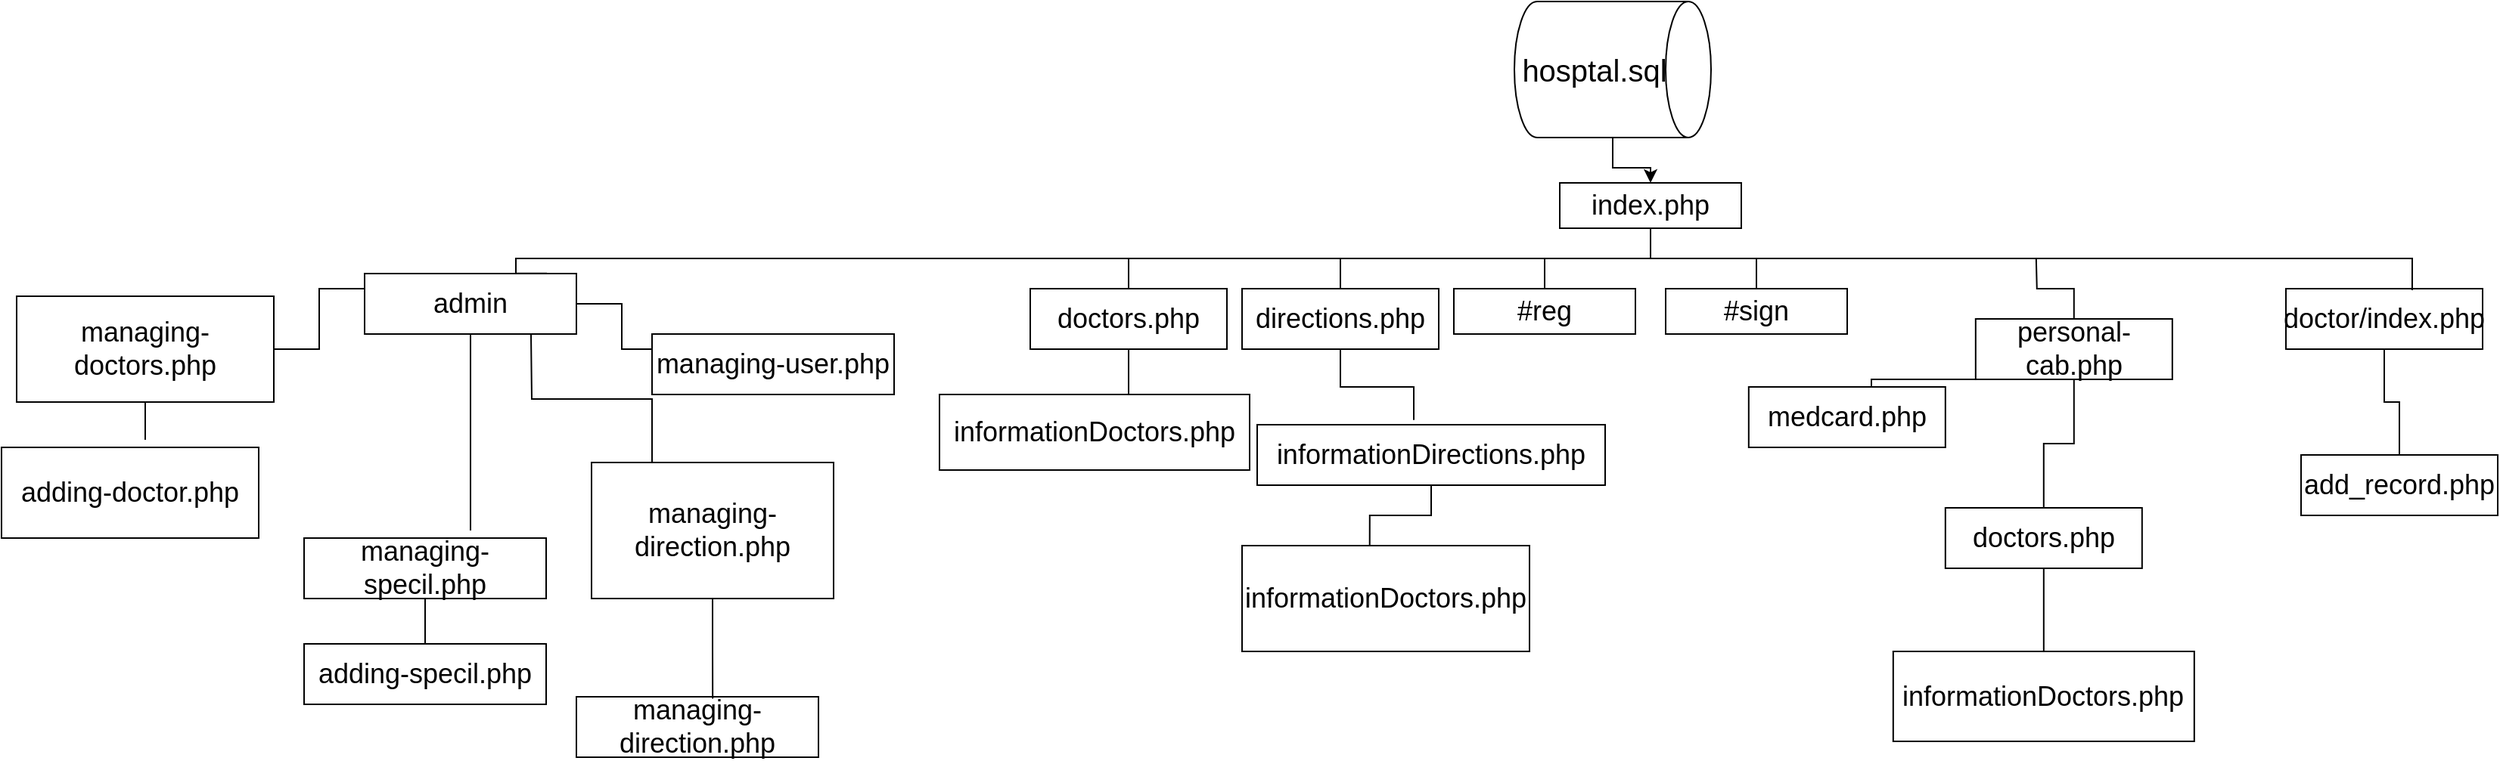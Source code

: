<mxfile version="24.5.1" type="device">
  <diagram name="Страница — 1" id="31aIk6EJoHQ0xE6Vrybh">
    <mxGraphModel dx="2569" dy="828" grid="1" gridSize="10" guides="1" tooltips="1" connect="1" arrows="1" fold="1" page="1" pageScale="1" pageWidth="1169" pageHeight="827" math="0" shadow="0">
      <root>
        <mxCell id="0" />
        <mxCell id="1" parent="0" />
        <mxCell id="0LVna0lhCMWHPijhbWog-1" style="edgeStyle=orthogonalEdgeStyle;rounded=0;orthogonalLoop=1;jettySize=auto;html=1;endArrow=none;endFill=0;fontSize=18;entryX=0.861;entryY=-0.003;entryDx=0;entryDy=0;entryPerimeter=0;" parent="1" target="0LVna0lhCMWHPijhbWog-16" edge="1">
          <mxGeometry relative="1" as="geometry">
            <mxPoint x="540" y="890" as="sourcePoint" />
            <mxPoint x="50" y="924.94" as="targetPoint" />
            <Array as="points">
              <mxPoint x="540" y="900" />
              <mxPoint x="-210" y="900" />
              <mxPoint x="-210" y="910" />
            </Array>
          </mxGeometry>
        </mxCell>
        <mxCell id="0LVna0lhCMWHPijhbWog-2" value="index.php" style="rounded=0;whiteSpace=wrap;html=1;fontSize=18;" parent="1" vertex="1">
          <mxGeometry x="480" y="850" width="120" height="30" as="geometry" />
        </mxCell>
        <mxCell id="0LVna0lhCMWHPijhbWog-3" style="edgeStyle=orthogonalEdgeStyle;rounded=0;orthogonalLoop=1;jettySize=auto;html=1;exitX=0.5;exitY=0;exitDx=0;exitDy=0;endArrow=none;endFill=0;fontSize=18;" parent="1" source="0LVna0lhCMWHPijhbWog-4" edge="1">
          <mxGeometry relative="1" as="geometry">
            <mxPoint x="400.143" y="900" as="targetPoint" />
          </mxGeometry>
        </mxCell>
        <mxCell id="0LVna0lhCMWHPijhbWog-4" value="#reg" style="rounded=0;whiteSpace=wrap;html=1;fontSize=18;" parent="1" vertex="1">
          <mxGeometry x="410" y="920" width="120" height="30" as="geometry" />
        </mxCell>
        <mxCell id="0LVna0lhCMWHPijhbWog-5" style="edgeStyle=orthogonalEdgeStyle;rounded=0;orthogonalLoop=1;jettySize=auto;html=1;endArrow=none;endFill=0;fontSize=18;" parent="1" source="0LVna0lhCMWHPijhbWog-6" edge="1">
          <mxGeometry relative="1" as="geometry">
            <mxPoint x="585" y="900" as="targetPoint" />
          </mxGeometry>
        </mxCell>
        <mxCell id="0LVna0lhCMWHPijhbWog-6" value="#sign" style="rounded=0;whiteSpace=wrap;html=1;fontSize=18;" parent="1" vertex="1">
          <mxGeometry x="550" y="920" width="120" height="30" as="geometry" />
        </mxCell>
        <mxCell id="0LVna0lhCMWHPijhbWog-7" style="edgeStyle=orthogonalEdgeStyle;rounded=0;orthogonalLoop=1;jettySize=auto;html=1;endArrow=none;endFill=0;fontSize=18;" parent="1" source="0LVna0lhCMWHPijhbWog-10" edge="1">
          <mxGeometry relative="1" as="geometry">
            <mxPoint x="794.91" y="900" as="targetPoint" />
          </mxGeometry>
        </mxCell>
        <mxCell id="0LVna0lhCMWHPijhbWog-8" style="edgeStyle=orthogonalEdgeStyle;rounded=0;orthogonalLoop=1;jettySize=auto;html=1;entryX=0.627;entryY=-0.005;entryDx=0;entryDy=0;endArrow=none;endFill=0;fontSize=18;entryPerimeter=0;" parent="1" source="0LVna0lhCMWHPijhbWog-10" target="0LVna0lhCMWHPijhbWog-27" edge="1">
          <mxGeometry relative="1" as="geometry">
            <Array as="points">
              <mxPoint x="686" y="980" />
              <mxPoint x="686" y="985" />
            </Array>
            <mxPoint x="619.91" y="1010" as="targetPoint" />
          </mxGeometry>
        </mxCell>
        <mxCell id="0LVna0lhCMWHPijhbWog-9" style="edgeStyle=orthogonalEdgeStyle;rounded=0;orthogonalLoop=1;jettySize=auto;html=1;endArrow=none;endFill=0;fontSize=18;" parent="1" source="0LVna0lhCMWHPijhbWog-10" target="0LVna0lhCMWHPijhbWog-25" edge="1">
          <mxGeometry relative="1" as="geometry" />
        </mxCell>
        <mxCell id="0LVna0lhCMWHPijhbWog-10" value="personal-cab.php" style="rounded=0;whiteSpace=wrap;html=1;fontSize=18;" parent="1" vertex="1">
          <mxGeometry x="754.91" y="940" width="130" height="40" as="geometry" />
        </mxCell>
        <mxCell id="0LVna0lhCMWHPijhbWog-11" style="edgeStyle=orthogonalEdgeStyle;rounded=0;orthogonalLoop=1;jettySize=auto;html=1;endArrow=none;endFill=0;fontSize=18;" parent="1" source="0LVna0lhCMWHPijhbWog-13" edge="1">
          <mxGeometry relative="1" as="geometry">
            <mxPoint x="210" y="900" as="targetPoint" />
          </mxGeometry>
        </mxCell>
        <mxCell id="0LVna0lhCMWHPijhbWog-12" style="edgeStyle=orthogonalEdgeStyle;rounded=0;orthogonalLoop=1;jettySize=auto;html=1;endArrow=none;endFill=0;" parent="1" source="0LVna0lhCMWHPijhbWog-13" target="0LVna0lhCMWHPijhbWog-33" edge="1">
          <mxGeometry relative="1" as="geometry">
            <Array as="points">
              <mxPoint x="195" y="1000" />
              <mxPoint x="195" y="1000" />
            </Array>
          </mxGeometry>
        </mxCell>
        <mxCell id="0LVna0lhCMWHPijhbWog-13" value="doctors.php" style="rounded=0;whiteSpace=wrap;html=1;fontSize=18;" parent="1" vertex="1">
          <mxGeometry x="130" y="920" width="130" height="40" as="geometry" />
        </mxCell>
        <mxCell id="0LVna0lhCMWHPijhbWog-14" style="edgeStyle=orthogonalEdgeStyle;rounded=0;orthogonalLoop=1;jettySize=auto;html=1;entryX=0;entryY=0.5;entryDx=0;entryDy=0;endArrow=none;endFill=0;exitX=1;exitY=0.5;exitDx=0;exitDy=0;" parent="1" source="0LVna0lhCMWHPijhbWog-16" target="0LVna0lhCMWHPijhbWog-42" edge="1">
          <mxGeometry relative="1" as="geometry">
            <mxPoint x="-140" y="1000" as="targetPoint" />
            <Array as="points">
              <mxPoint x="-140" y="930" />
              <mxPoint x="-140" y="960" />
              <mxPoint x="-120" y="960" />
            </Array>
          </mxGeometry>
        </mxCell>
        <mxCell id="BK1kg9VcL8QSvB3XyQTt-3" style="edgeStyle=orthogonalEdgeStyle;rounded=0;orthogonalLoop=1;jettySize=auto;html=1;endArrow=none;endFill=0;" parent="1" source="0LVna0lhCMWHPijhbWog-16" edge="1">
          <mxGeometry relative="1" as="geometry">
            <mxPoint x="-240" y="1080.0" as="targetPoint" />
          </mxGeometry>
        </mxCell>
        <mxCell id="0LVna0lhCMWHPijhbWog-16" value="admin" style="rounded=0;whiteSpace=wrap;html=1;fontSize=18;" parent="1" vertex="1">
          <mxGeometry x="-310" y="910" width="140" height="40" as="geometry" />
        </mxCell>
        <mxCell id="0LVna0lhCMWHPijhbWog-17" style="edgeStyle=orthogonalEdgeStyle;rounded=0;orthogonalLoop=1;jettySize=auto;html=1;entryX=0.5;entryY=0;entryDx=0;entryDy=0;endArrow=none;endFill=0;fontSize=18;" parent="1" source="0LVna0lhCMWHPijhbWog-19" target="0LVna0lhCMWHPijhbWog-21" edge="1">
          <mxGeometry relative="1" as="geometry" />
        </mxCell>
        <mxCell id="0LVna0lhCMWHPijhbWog-19" value="doctor/index.php" style="rounded=0;whiteSpace=wrap;html=1;fontSize=18;" parent="1" vertex="1">
          <mxGeometry x="960.0" y="920" width="130" height="40" as="geometry" />
        </mxCell>
        <mxCell id="0LVna0lhCMWHPijhbWog-21" value="add_record.php" style="rounded=0;whiteSpace=wrap;html=1;fontSize=18;" parent="1" vertex="1">
          <mxGeometry x="970.0" y="1030" width="130" height="40" as="geometry" />
        </mxCell>
        <mxCell id="0LVna0lhCMWHPijhbWog-22" style="edgeStyle=orthogonalEdgeStyle;rounded=0;orthogonalLoop=1;jettySize=auto;html=1;entryX=0.642;entryY=0.024;entryDx=0;entryDy=0;entryPerimeter=0;exitX=0.5;exitY=1;exitDx=0;exitDy=0;endArrow=none;endFill=0;fontSize=18;" parent="1" source="0LVna0lhCMWHPijhbWog-2" target="0LVna0lhCMWHPijhbWog-19" edge="1">
          <mxGeometry relative="1" as="geometry" />
        </mxCell>
        <mxCell id="0LVna0lhCMWHPijhbWog-24" style="edgeStyle=orthogonalEdgeStyle;rounded=0;orthogonalLoop=1;jettySize=auto;html=1;endArrow=none;endFill=0;fontSize=18;" parent="1" source="0LVna0lhCMWHPijhbWog-25" target="0LVna0lhCMWHPijhbWog-28" edge="1">
          <mxGeometry relative="1" as="geometry" />
        </mxCell>
        <mxCell id="0LVna0lhCMWHPijhbWog-25" value="doctors.php" style="rounded=0;whiteSpace=wrap;html=1;fontSize=18;" parent="1" vertex="1">
          <mxGeometry x="734.91" y="1065" width="130" height="40" as="geometry" />
        </mxCell>
        <mxCell id="0LVna0lhCMWHPijhbWog-27" value="medcard.php" style="rounded=0;whiteSpace=wrap;html=1;fontSize=18;" parent="1" vertex="1">
          <mxGeometry x="604.91" y="985" width="130" height="40" as="geometry" />
        </mxCell>
        <mxCell id="0LVna0lhCMWHPijhbWog-28" value="informationDoctors.php" style="rounded=0;whiteSpace=wrap;html=1;fontSize=18;" parent="1" vertex="1">
          <mxGeometry x="700.41" y="1160" width="199" height="59.5" as="geometry" />
        </mxCell>
        <mxCell id="0LVna0lhCMWHPijhbWog-29" style="edgeStyle=orthogonalEdgeStyle;rounded=0;orthogonalLoop=1;jettySize=auto;html=1;exitX=0.5;exitY=0;exitDx=0;exitDy=0;endArrow=none;endFill=0;" parent="1" source="0LVna0lhCMWHPijhbWog-30" edge="1">
          <mxGeometry relative="1" as="geometry">
            <mxPoint x="334.824" y="900" as="targetPoint" />
            <Array as="points">
              <mxPoint x="335" y="900" />
            </Array>
          </mxGeometry>
        </mxCell>
        <mxCell id="0LVna0lhCMWHPijhbWog-30" value="directions.php" style="rounded=0;whiteSpace=wrap;html=1;fontSize=18;" parent="1" vertex="1">
          <mxGeometry x="270" y="920" width="130" height="40" as="geometry" />
        </mxCell>
        <mxCell id="0LVna0lhCMWHPijhbWog-33" value="informationDoctors.php" style="rounded=0;whiteSpace=wrap;html=1;fontSize=18;" parent="1" vertex="1">
          <mxGeometry x="70" y="990" width="205" height="50" as="geometry" />
        </mxCell>
        <mxCell id="0LVna0lhCMWHPijhbWog-34" style="edgeStyle=orthogonalEdgeStyle;rounded=0;orthogonalLoop=1;jettySize=auto;html=1;endArrow=none;endFill=0;entryX=0.45;entryY=-0.079;entryDx=0;entryDy=0;entryPerimeter=0;" parent="1" source="0LVna0lhCMWHPijhbWog-30" target="0LVna0lhCMWHPijhbWog-35" edge="1">
          <mxGeometry relative="1" as="geometry">
            <mxPoint x="340" y="1040" as="targetPoint" />
          </mxGeometry>
        </mxCell>
        <mxCell id="0LVna0lhCMWHPijhbWog-35" value="informationDirections.php" style="rounded=0;whiteSpace=wrap;html=1;fontSize=18;" parent="1" vertex="1">
          <mxGeometry x="280" y="1010" width="230" height="40" as="geometry" />
        </mxCell>
        <mxCell id="0LVna0lhCMWHPijhbWog-37" value="informationDoctors.php" style="rounded=0;whiteSpace=wrap;html=1;fontSize=18;" parent="1" vertex="1">
          <mxGeometry x="270" y="1090" width="190" height="70" as="geometry" />
        </mxCell>
        <mxCell id="0LVna0lhCMWHPijhbWog-38" style="edgeStyle=orthogonalEdgeStyle;rounded=0;orthogonalLoop=1;jettySize=auto;html=1;entryX=0.444;entryY=0;entryDx=0;entryDy=0;entryPerimeter=0;endArrow=none;endFill=0;" parent="1" source="0LVna0lhCMWHPijhbWog-35" target="0LVna0lhCMWHPijhbWog-37" edge="1">
          <mxGeometry relative="1" as="geometry" />
        </mxCell>
        <mxCell id="0LVna0lhCMWHPijhbWog-42" value="managing-user.php" style="rounded=0;whiteSpace=wrap;html=1;fontSize=18;" parent="1" vertex="1">
          <mxGeometry x="-120" y="950" width="160" height="40" as="geometry" />
        </mxCell>
        <mxCell id="0LVna0lhCMWHPijhbWog-44" value="adding-doctor.php" style="rounded=0;whiteSpace=wrap;html=1;fontSize=18;" parent="1" vertex="1">
          <mxGeometry x="-550" y="1025" width="170" height="60" as="geometry" />
        </mxCell>
        <mxCell id="BK1kg9VcL8QSvB3XyQTt-6" style="edgeStyle=orthogonalEdgeStyle;rounded=0;orthogonalLoop=1;jettySize=auto;html=1;endArrow=none;endFill=0;" parent="1" source="0LVna0lhCMWHPijhbWog-45" edge="1">
          <mxGeometry relative="1" as="geometry">
            <mxPoint x="-455" y="1020.0" as="targetPoint" />
          </mxGeometry>
        </mxCell>
        <mxCell id="0LVna0lhCMWHPijhbWog-45" value="managing-doctors.php" style="rounded=0;whiteSpace=wrap;html=1;fontSize=18;" parent="1" vertex="1">
          <mxGeometry x="-540" y="925" width="170" height="70" as="geometry" />
        </mxCell>
        <mxCell id="0LVna0lhCMWHPijhbWog-46" style="edgeStyle=orthogonalEdgeStyle;rounded=0;orthogonalLoop=1;jettySize=auto;html=1;exitX=0.25;exitY=0;exitDx=0;exitDy=0;entryX=0.75;entryY=1;entryDx=0;entryDy=0;endArrow=none;endFill=0;" parent="1" source="0LVna0lhCMWHPijhbWog-47" edge="1">
          <mxGeometry relative="1" as="geometry">
            <mxPoint x="-65" y="1090" as="sourcePoint" />
            <mxPoint x="-200" y="950.0" as="targetPoint" />
          </mxGeometry>
        </mxCell>
        <mxCell id="0LVna0lhCMWHPijhbWog-47" value="managing-direction.php" style="rounded=0;whiteSpace=wrap;html=1;fontSize=18;" parent="1" vertex="1">
          <mxGeometry x="-160" y="1035" width="160" height="90" as="geometry" />
        </mxCell>
        <mxCell id="BK1kg9VcL8QSvB3XyQTt-4" style="edgeStyle=orthogonalEdgeStyle;rounded=0;orthogonalLoop=1;jettySize=auto;html=1;entryX=0.5;entryY=1;entryDx=0;entryDy=0;endArrow=none;endFill=0;" parent="1" source="0LVna0lhCMWHPijhbWog-49" target="0LVna0lhCMWHPijhbWog-51" edge="1">
          <mxGeometry relative="1" as="geometry">
            <Array as="points">
              <mxPoint x="-270" y="1140" />
              <mxPoint x="-270" y="1140" />
            </Array>
          </mxGeometry>
        </mxCell>
        <mxCell id="0LVna0lhCMWHPijhbWog-49" value="adding-specil.php" style="rounded=0;whiteSpace=wrap;html=1;fontSize=18;" parent="1" vertex="1">
          <mxGeometry x="-350" y="1155" width="160" height="40" as="geometry" />
        </mxCell>
        <mxCell id="0LVna0lhCMWHPijhbWog-51" value="managing-specil.php" style="rounded=0;whiteSpace=wrap;html=1;fontSize=18;" parent="1" vertex="1">
          <mxGeometry x="-350" y="1085" width="160" height="40" as="geometry" />
        </mxCell>
        <mxCell id="0LVna0lhCMWHPijhbWog-52" value="managing-direction.php" style="rounded=0;whiteSpace=wrap;html=1;fontSize=18;" parent="1" vertex="1">
          <mxGeometry x="-170" y="1190" width="160" height="40" as="geometry" />
        </mxCell>
        <mxCell id="0LVna0lhCMWHPijhbWog-57" style="edgeStyle=orthogonalEdgeStyle;rounded=0;orthogonalLoop=1;jettySize=auto;html=1;entryX=0;entryY=0.25;entryDx=0;entryDy=0;endArrow=none;endFill=0;" parent="1" source="0LVna0lhCMWHPijhbWog-45" target="0LVna0lhCMWHPijhbWog-16" edge="1">
          <mxGeometry relative="1" as="geometry" />
        </mxCell>
        <mxCell id="syRTUs2KHvoUT8mgRDSP-2" style="edgeStyle=orthogonalEdgeStyle;rounded=0;orthogonalLoop=1;jettySize=auto;html=1;entryX=0.5;entryY=0;entryDx=0;entryDy=0;endArrow=classic;endFill=1;" parent="1" source="syRTUs2KHvoUT8mgRDSP-1" target="0LVna0lhCMWHPijhbWog-2" edge="1">
          <mxGeometry relative="1" as="geometry" />
        </mxCell>
        <mxCell id="syRTUs2KHvoUT8mgRDSP-1" value="&lt;font style=&quot;font-size: 20px;&quot;&gt;hosptal.sql&lt;/font&gt;" style="shape=cylinder3;whiteSpace=wrap;html=1;boundedLbl=1;backgroundOutline=1;size=15;direction=south;" parent="1" vertex="1">
          <mxGeometry x="450" y="730" width="130" height="90" as="geometry" />
        </mxCell>
        <mxCell id="BK1kg9VcL8QSvB3XyQTt-5" style="edgeStyle=orthogonalEdgeStyle;rounded=0;orthogonalLoop=1;jettySize=auto;html=1;entryX=0.563;entryY=0.031;entryDx=0;entryDy=0;entryPerimeter=0;endArrow=none;endFill=0;" parent="1" source="0LVna0lhCMWHPijhbWog-47" target="0LVna0lhCMWHPijhbWog-52" edge="1">
          <mxGeometry relative="1" as="geometry" />
        </mxCell>
      </root>
    </mxGraphModel>
  </diagram>
</mxfile>

